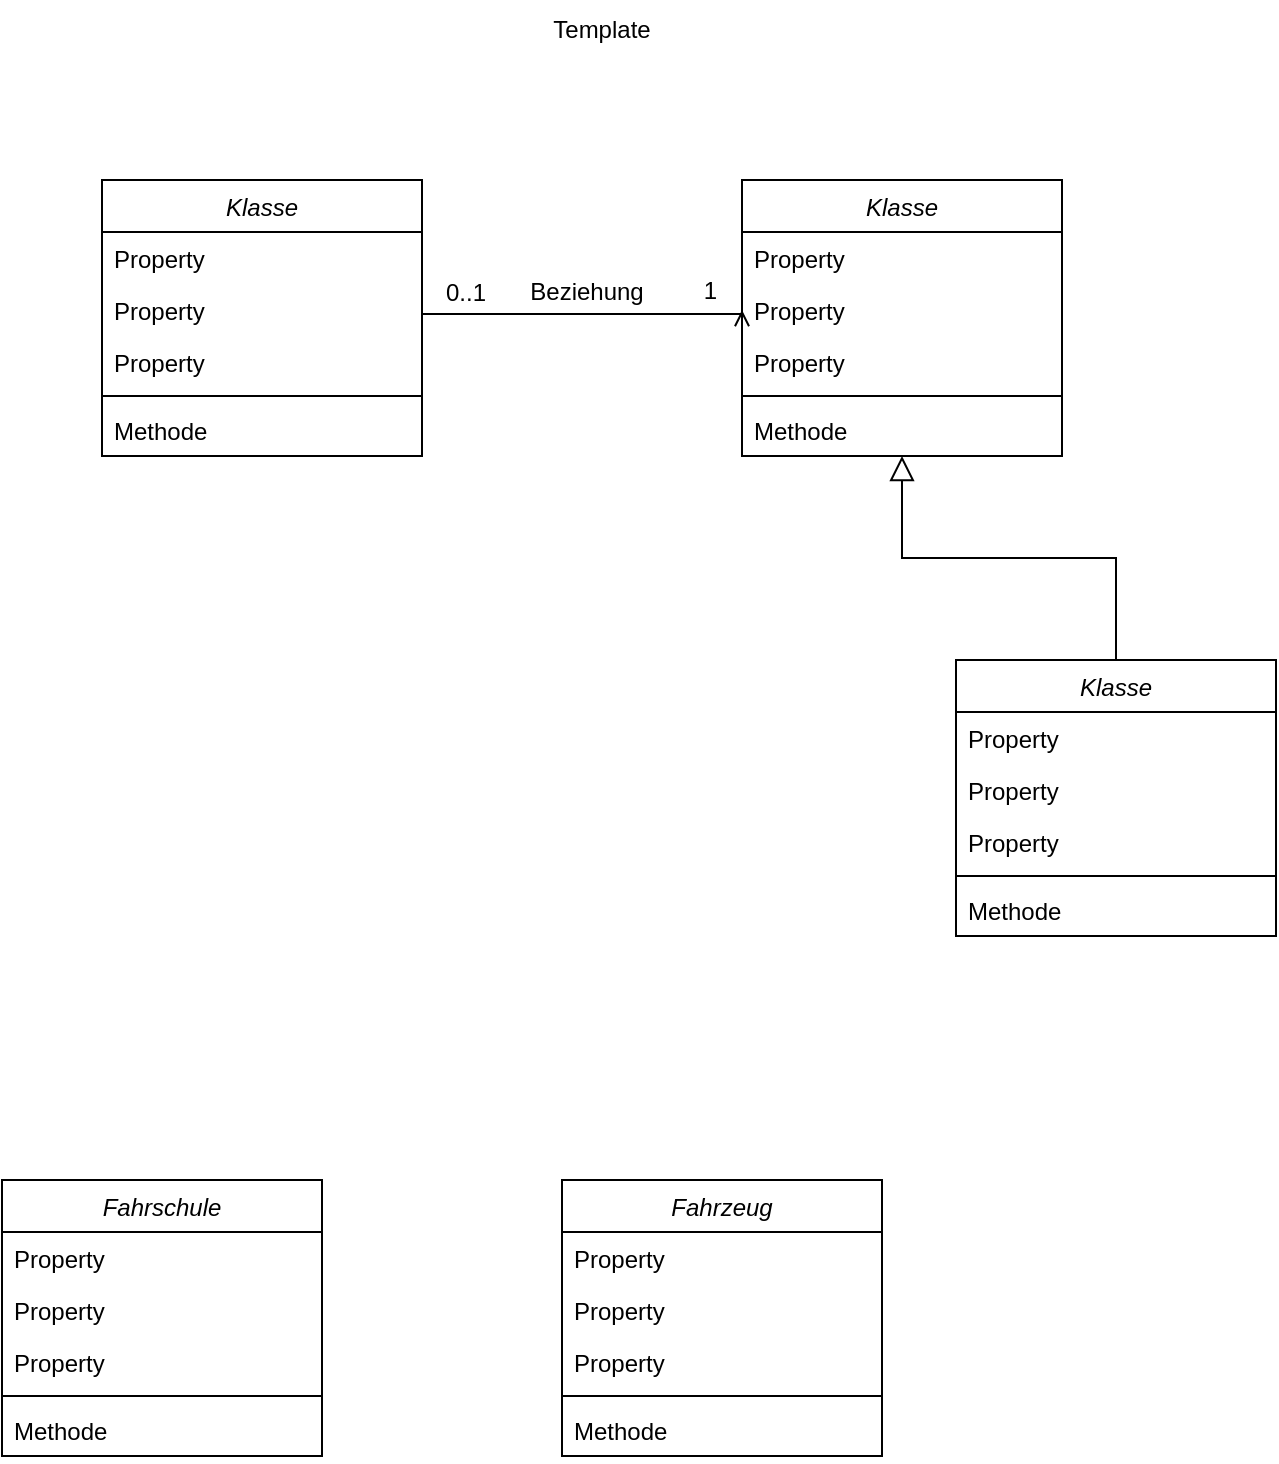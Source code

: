<mxfile version="25.0.2">
  <diagram id="C5RBs43oDa-KdzZeNtuy" name="Page-1">
    <mxGraphModel dx="780" dy="1665" grid="1" gridSize="10" guides="1" tooltips="1" connect="1" arrows="1" fold="1" page="1" pageScale="1" pageWidth="827" pageHeight="1169" math="0" shadow="0">
      <root>
        <mxCell id="WIyWlLk6GJQsqaUBKTNV-0" />
        <mxCell id="WIyWlLk6GJQsqaUBKTNV-1" parent="WIyWlLk6GJQsqaUBKTNV-0" />
        <mxCell id="2W2Kb1etQh2BTgViPf2s-0" value="Klasse" style="swimlane;fontStyle=2;align=center;verticalAlign=top;childLayout=stackLayout;horizontal=1;startSize=26;horizontalStack=0;resizeParent=1;resizeLast=0;collapsible=1;marginBottom=0;rounded=0;shadow=0;strokeWidth=1;" parent="WIyWlLk6GJQsqaUBKTNV-1" vertex="1">
          <mxGeometry x="150" y="-90" width="160" height="138" as="geometry">
            <mxRectangle x="230" y="140" width="160" height="26" as="alternateBounds" />
          </mxGeometry>
        </mxCell>
        <mxCell id="2W2Kb1etQh2BTgViPf2s-1" value="Property" style="text;align=left;verticalAlign=top;spacingLeft=4;spacingRight=4;overflow=hidden;rotatable=0;points=[[0,0.5],[1,0.5]];portConstraint=eastwest;" parent="2W2Kb1etQh2BTgViPf2s-0" vertex="1">
          <mxGeometry y="26" width="160" height="26" as="geometry" />
        </mxCell>
        <mxCell id="2W2Kb1etQh2BTgViPf2s-2" value="Property" style="text;align=left;verticalAlign=top;spacingLeft=4;spacingRight=4;overflow=hidden;rotatable=0;points=[[0,0.5],[1,0.5]];portConstraint=eastwest;rounded=0;shadow=0;html=0;" parent="2W2Kb1etQh2BTgViPf2s-0" vertex="1">
          <mxGeometry y="52" width="160" height="26" as="geometry" />
        </mxCell>
        <mxCell id="2W2Kb1etQh2BTgViPf2s-3" value="Property" style="text;align=left;verticalAlign=top;spacingLeft=4;spacingRight=4;overflow=hidden;rotatable=0;points=[[0,0.5],[1,0.5]];portConstraint=eastwest;rounded=0;shadow=0;html=0;" parent="2W2Kb1etQh2BTgViPf2s-0" vertex="1">
          <mxGeometry y="78" width="160" height="26" as="geometry" />
        </mxCell>
        <mxCell id="2W2Kb1etQh2BTgViPf2s-4" value="" style="line;html=1;strokeWidth=1;align=left;verticalAlign=middle;spacingTop=-1;spacingLeft=3;spacingRight=3;rotatable=0;labelPosition=right;points=[];portConstraint=eastwest;" parent="2W2Kb1etQh2BTgViPf2s-0" vertex="1">
          <mxGeometry y="104" width="160" height="8" as="geometry" />
        </mxCell>
        <mxCell id="2W2Kb1etQh2BTgViPf2s-5" value="Methode" style="text;align=left;verticalAlign=top;spacingLeft=4;spacingRight=4;overflow=hidden;rotatable=0;points=[[0,0.5],[1,0.5]];portConstraint=eastwest;" parent="2W2Kb1etQh2BTgViPf2s-0" vertex="1">
          <mxGeometry y="112" width="160" height="26" as="geometry" />
        </mxCell>
        <mxCell id="2W2Kb1etQh2BTgViPf2s-6" value="Klasse" style="swimlane;fontStyle=2;align=center;verticalAlign=top;childLayout=stackLayout;horizontal=1;startSize=26;horizontalStack=0;resizeParent=1;resizeLast=0;collapsible=1;marginBottom=0;rounded=0;shadow=0;strokeWidth=1;" parent="WIyWlLk6GJQsqaUBKTNV-1" vertex="1">
          <mxGeometry x="470" y="-90" width="160" height="138" as="geometry">
            <mxRectangle x="230" y="140" width="160" height="26" as="alternateBounds" />
          </mxGeometry>
        </mxCell>
        <mxCell id="2W2Kb1etQh2BTgViPf2s-7" value="Property" style="text;align=left;verticalAlign=top;spacingLeft=4;spacingRight=4;overflow=hidden;rotatable=0;points=[[0,0.5],[1,0.5]];portConstraint=eastwest;" parent="2W2Kb1etQh2BTgViPf2s-6" vertex="1">
          <mxGeometry y="26" width="160" height="26" as="geometry" />
        </mxCell>
        <mxCell id="2W2Kb1etQh2BTgViPf2s-8" value="Property" style="text;align=left;verticalAlign=top;spacingLeft=4;spacingRight=4;overflow=hidden;rotatable=0;points=[[0,0.5],[1,0.5]];portConstraint=eastwest;rounded=0;shadow=0;html=0;" parent="2W2Kb1etQh2BTgViPf2s-6" vertex="1">
          <mxGeometry y="52" width="160" height="26" as="geometry" />
        </mxCell>
        <mxCell id="2W2Kb1etQh2BTgViPf2s-9" value="Property" style="text;align=left;verticalAlign=top;spacingLeft=4;spacingRight=4;overflow=hidden;rotatable=0;points=[[0,0.5],[1,0.5]];portConstraint=eastwest;rounded=0;shadow=0;html=0;" parent="2W2Kb1etQh2BTgViPf2s-6" vertex="1">
          <mxGeometry y="78" width="160" height="26" as="geometry" />
        </mxCell>
        <mxCell id="2W2Kb1etQh2BTgViPf2s-10" value="" style="line;html=1;strokeWidth=1;align=left;verticalAlign=middle;spacingTop=-1;spacingLeft=3;spacingRight=3;rotatable=0;labelPosition=right;points=[];portConstraint=eastwest;" parent="2W2Kb1etQh2BTgViPf2s-6" vertex="1">
          <mxGeometry y="104" width="160" height="8" as="geometry" />
        </mxCell>
        <mxCell id="2W2Kb1etQh2BTgViPf2s-11" value="Methode" style="text;align=left;verticalAlign=top;spacingLeft=4;spacingRight=4;overflow=hidden;rotatable=0;points=[[0,0.5],[1,0.5]];portConstraint=eastwest;" parent="2W2Kb1etQh2BTgViPf2s-6" vertex="1">
          <mxGeometry y="112" width="160" height="26" as="geometry" />
        </mxCell>
        <mxCell id="2W2Kb1etQh2BTgViPf2s-12" value="" style="endArrow=open;shadow=0;strokeWidth=1;rounded=0;curved=0;endFill=1;edgeStyle=elbowEdgeStyle;elbow=vertical;entryX=0;entryY=0.5;entryDx=0;entryDy=0;exitX=1;exitY=0.5;exitDx=0;exitDy=0;" parent="WIyWlLk6GJQsqaUBKTNV-1" source="2W2Kb1etQh2BTgViPf2s-0" target="2W2Kb1etQh2BTgViPf2s-8" edge="1">
          <mxGeometry x="0.5" y="41" relative="1" as="geometry">
            <mxPoint x="330" y="-50" as="sourcePoint" />
            <mxPoint x="451.5" y="-21.34" as="targetPoint" />
            <mxPoint x="-40" y="32" as="offset" />
          </mxGeometry>
        </mxCell>
        <mxCell id="2W2Kb1etQh2BTgViPf2s-13" value="0..1" style="resizable=0;align=left;verticalAlign=bottom;labelBackgroundColor=none;fontSize=12;" parent="2W2Kb1etQh2BTgViPf2s-12" connectable="0" vertex="1">
          <mxGeometry x="-1" relative="1" as="geometry">
            <mxPoint x="10" y="-4" as="offset" />
          </mxGeometry>
        </mxCell>
        <mxCell id="2W2Kb1etQh2BTgViPf2s-14" value="1" style="resizable=0;align=right;verticalAlign=bottom;labelBackgroundColor=none;fontSize=12;" parent="2W2Kb1etQh2BTgViPf2s-12" connectable="0" vertex="1">
          <mxGeometry x="1" relative="1" as="geometry">
            <mxPoint x="-11" y="-1" as="offset" />
          </mxGeometry>
        </mxCell>
        <mxCell id="2W2Kb1etQh2BTgViPf2s-15" value="Beziehung" style="text;html=1;resizable=0;points=[];;align=center;verticalAlign=middle;labelBackgroundColor=none;rounded=0;shadow=0;strokeWidth=1;fontSize=12;" parent="2W2Kb1etQh2BTgViPf2s-12" vertex="1" connectable="0">
          <mxGeometry x="0.5" y="49" relative="1" as="geometry">
            <mxPoint x="-39" y="38" as="offset" />
          </mxGeometry>
        </mxCell>
        <mxCell id="2W2Kb1etQh2BTgViPf2s-16" value="" style="endArrow=block;endSize=10;endFill=0;shadow=0;strokeWidth=1;rounded=0;curved=0;edgeStyle=elbowEdgeStyle;elbow=vertical;exitX=0.5;exitY=0;exitDx=0;exitDy=0;" parent="WIyWlLk6GJQsqaUBKTNV-1" source="2W2Kb1etQh2BTgViPf2s-17" edge="1">
          <mxGeometry width="160" relative="1" as="geometry">
            <mxPoint x="660" y="130" as="sourcePoint" />
            <mxPoint x="550" y="48" as="targetPoint" />
          </mxGeometry>
        </mxCell>
        <mxCell id="2W2Kb1etQh2BTgViPf2s-17" value="Klasse" style="swimlane;fontStyle=2;align=center;verticalAlign=top;childLayout=stackLayout;horizontal=1;startSize=26;horizontalStack=0;resizeParent=1;resizeLast=0;collapsible=1;marginBottom=0;rounded=0;shadow=0;strokeWidth=1;" parent="WIyWlLk6GJQsqaUBKTNV-1" vertex="1">
          <mxGeometry x="577" y="150" width="160" height="138" as="geometry">
            <mxRectangle x="230" y="140" width="160" height="26" as="alternateBounds" />
          </mxGeometry>
        </mxCell>
        <mxCell id="2W2Kb1etQh2BTgViPf2s-18" value="Property" style="text;align=left;verticalAlign=top;spacingLeft=4;spacingRight=4;overflow=hidden;rotatable=0;points=[[0,0.5],[1,0.5]];portConstraint=eastwest;" parent="2W2Kb1etQh2BTgViPf2s-17" vertex="1">
          <mxGeometry y="26" width="160" height="26" as="geometry" />
        </mxCell>
        <mxCell id="2W2Kb1etQh2BTgViPf2s-19" value="Property" style="text;align=left;verticalAlign=top;spacingLeft=4;spacingRight=4;overflow=hidden;rotatable=0;points=[[0,0.5],[1,0.5]];portConstraint=eastwest;rounded=0;shadow=0;html=0;" parent="2W2Kb1etQh2BTgViPf2s-17" vertex="1">
          <mxGeometry y="52" width="160" height="26" as="geometry" />
        </mxCell>
        <mxCell id="2W2Kb1etQh2BTgViPf2s-20" value="Property" style="text;align=left;verticalAlign=top;spacingLeft=4;spacingRight=4;overflow=hidden;rotatable=0;points=[[0,0.5],[1,0.5]];portConstraint=eastwest;rounded=0;shadow=0;html=0;" parent="2W2Kb1etQh2BTgViPf2s-17" vertex="1">
          <mxGeometry y="78" width="160" height="26" as="geometry" />
        </mxCell>
        <mxCell id="2W2Kb1etQh2BTgViPf2s-21" value="" style="line;html=1;strokeWidth=1;align=left;verticalAlign=middle;spacingTop=-1;spacingLeft=3;spacingRight=3;rotatable=0;labelPosition=right;points=[];portConstraint=eastwest;" parent="2W2Kb1etQh2BTgViPf2s-17" vertex="1">
          <mxGeometry y="104" width="160" height="8" as="geometry" />
        </mxCell>
        <mxCell id="2W2Kb1etQh2BTgViPf2s-22" value="Methode" style="text;align=left;verticalAlign=top;spacingLeft=4;spacingRight=4;overflow=hidden;rotatable=0;points=[[0,0.5],[1,0.5]];portConstraint=eastwest;" parent="2W2Kb1etQh2BTgViPf2s-17" vertex="1">
          <mxGeometry y="112" width="160" height="26" as="geometry" />
        </mxCell>
        <mxCell id="frEtpy5BT6985NqzS9pF-0" value="Template" style="text;strokeColor=none;align=center;fillColor=none;html=1;verticalAlign=middle;whiteSpace=wrap;rounded=0;" parent="WIyWlLk6GJQsqaUBKTNV-1" vertex="1">
          <mxGeometry x="370" y="-180" width="60" height="30" as="geometry" />
        </mxCell>
        <mxCell id="c2nIeWSKr5hJ8-T5O8lq-0" value="Fahrschule" style="swimlane;fontStyle=2;align=center;verticalAlign=top;childLayout=stackLayout;horizontal=1;startSize=26;horizontalStack=0;resizeParent=1;resizeLast=0;collapsible=1;marginBottom=0;rounded=0;shadow=0;strokeWidth=1;" vertex="1" parent="WIyWlLk6GJQsqaUBKTNV-1">
          <mxGeometry x="100" y="410" width="160" height="138" as="geometry">
            <mxRectangle x="230" y="140" width="160" height="26" as="alternateBounds" />
          </mxGeometry>
        </mxCell>
        <mxCell id="c2nIeWSKr5hJ8-T5O8lq-1" value="Property" style="text;align=left;verticalAlign=top;spacingLeft=4;spacingRight=4;overflow=hidden;rotatable=0;points=[[0,0.5],[1,0.5]];portConstraint=eastwest;" vertex="1" parent="c2nIeWSKr5hJ8-T5O8lq-0">
          <mxGeometry y="26" width="160" height="26" as="geometry" />
        </mxCell>
        <mxCell id="c2nIeWSKr5hJ8-T5O8lq-2" value="Property" style="text;align=left;verticalAlign=top;spacingLeft=4;spacingRight=4;overflow=hidden;rotatable=0;points=[[0,0.5],[1,0.5]];portConstraint=eastwest;rounded=0;shadow=0;html=0;" vertex="1" parent="c2nIeWSKr5hJ8-T5O8lq-0">
          <mxGeometry y="52" width="160" height="26" as="geometry" />
        </mxCell>
        <mxCell id="c2nIeWSKr5hJ8-T5O8lq-3" value="Property" style="text;align=left;verticalAlign=top;spacingLeft=4;spacingRight=4;overflow=hidden;rotatable=0;points=[[0,0.5],[1,0.5]];portConstraint=eastwest;rounded=0;shadow=0;html=0;" vertex="1" parent="c2nIeWSKr5hJ8-T5O8lq-0">
          <mxGeometry y="78" width="160" height="26" as="geometry" />
        </mxCell>
        <mxCell id="c2nIeWSKr5hJ8-T5O8lq-4" value="" style="line;html=1;strokeWidth=1;align=left;verticalAlign=middle;spacingTop=-1;spacingLeft=3;spacingRight=3;rotatable=0;labelPosition=right;points=[];portConstraint=eastwest;" vertex="1" parent="c2nIeWSKr5hJ8-T5O8lq-0">
          <mxGeometry y="104" width="160" height="8" as="geometry" />
        </mxCell>
        <mxCell id="c2nIeWSKr5hJ8-T5O8lq-5" value="Methode" style="text;align=left;verticalAlign=top;spacingLeft=4;spacingRight=4;overflow=hidden;rotatable=0;points=[[0,0.5],[1,0.5]];portConstraint=eastwest;" vertex="1" parent="c2nIeWSKr5hJ8-T5O8lq-0">
          <mxGeometry y="112" width="160" height="26" as="geometry" />
        </mxCell>
        <mxCell id="c2nIeWSKr5hJ8-T5O8lq-12" value="Fahrzeug" style="swimlane;fontStyle=2;align=center;verticalAlign=top;childLayout=stackLayout;horizontal=1;startSize=26;horizontalStack=0;resizeParent=1;resizeLast=0;collapsible=1;marginBottom=0;rounded=0;shadow=0;strokeWidth=1;" vertex="1" parent="WIyWlLk6GJQsqaUBKTNV-1">
          <mxGeometry x="380" y="410" width="160" height="138" as="geometry">
            <mxRectangle x="230" y="140" width="160" height="26" as="alternateBounds" />
          </mxGeometry>
        </mxCell>
        <mxCell id="c2nIeWSKr5hJ8-T5O8lq-13" value="Property" style="text;align=left;verticalAlign=top;spacingLeft=4;spacingRight=4;overflow=hidden;rotatable=0;points=[[0,0.5],[1,0.5]];portConstraint=eastwest;" vertex="1" parent="c2nIeWSKr5hJ8-T5O8lq-12">
          <mxGeometry y="26" width="160" height="26" as="geometry" />
        </mxCell>
        <mxCell id="c2nIeWSKr5hJ8-T5O8lq-14" value="Property" style="text;align=left;verticalAlign=top;spacingLeft=4;spacingRight=4;overflow=hidden;rotatable=0;points=[[0,0.5],[1,0.5]];portConstraint=eastwest;rounded=0;shadow=0;html=0;" vertex="1" parent="c2nIeWSKr5hJ8-T5O8lq-12">
          <mxGeometry y="52" width="160" height="26" as="geometry" />
        </mxCell>
        <mxCell id="c2nIeWSKr5hJ8-T5O8lq-15" value="Property" style="text;align=left;verticalAlign=top;spacingLeft=4;spacingRight=4;overflow=hidden;rotatable=0;points=[[0,0.5],[1,0.5]];portConstraint=eastwest;rounded=0;shadow=0;html=0;" vertex="1" parent="c2nIeWSKr5hJ8-T5O8lq-12">
          <mxGeometry y="78" width="160" height="26" as="geometry" />
        </mxCell>
        <mxCell id="c2nIeWSKr5hJ8-T5O8lq-16" value="" style="line;html=1;strokeWidth=1;align=left;verticalAlign=middle;spacingTop=-1;spacingLeft=3;spacingRight=3;rotatable=0;labelPosition=right;points=[];portConstraint=eastwest;" vertex="1" parent="c2nIeWSKr5hJ8-T5O8lq-12">
          <mxGeometry y="104" width="160" height="8" as="geometry" />
        </mxCell>
        <mxCell id="c2nIeWSKr5hJ8-T5O8lq-17" value="Methode" style="text;align=left;verticalAlign=top;spacingLeft=4;spacingRight=4;overflow=hidden;rotatable=0;points=[[0,0.5],[1,0.5]];portConstraint=eastwest;" vertex="1" parent="c2nIeWSKr5hJ8-T5O8lq-12">
          <mxGeometry y="112" width="160" height="26" as="geometry" />
        </mxCell>
      </root>
    </mxGraphModel>
  </diagram>
</mxfile>
